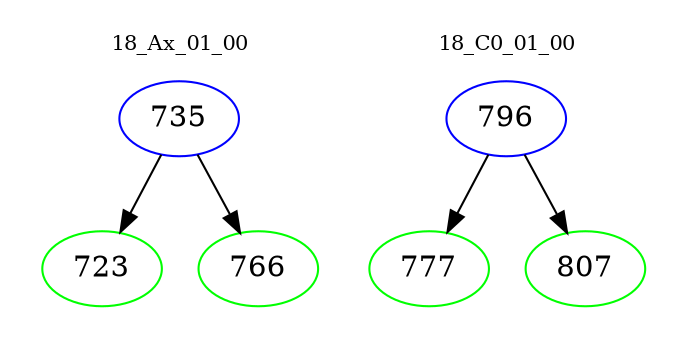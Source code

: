 digraph{
subgraph cluster_0 {
color = white
label = "18_Ax_01_00";
fontsize=10;
T0_735 [label="735", color="blue"]
T0_735 -> T0_723 [color="black"]
T0_723 [label="723", color="green"]
T0_735 -> T0_766 [color="black"]
T0_766 [label="766", color="green"]
}
subgraph cluster_1 {
color = white
label = "18_C0_01_00";
fontsize=10;
T1_796 [label="796", color="blue"]
T1_796 -> T1_777 [color="black"]
T1_777 [label="777", color="green"]
T1_796 -> T1_807 [color="black"]
T1_807 [label="807", color="green"]
}
}
